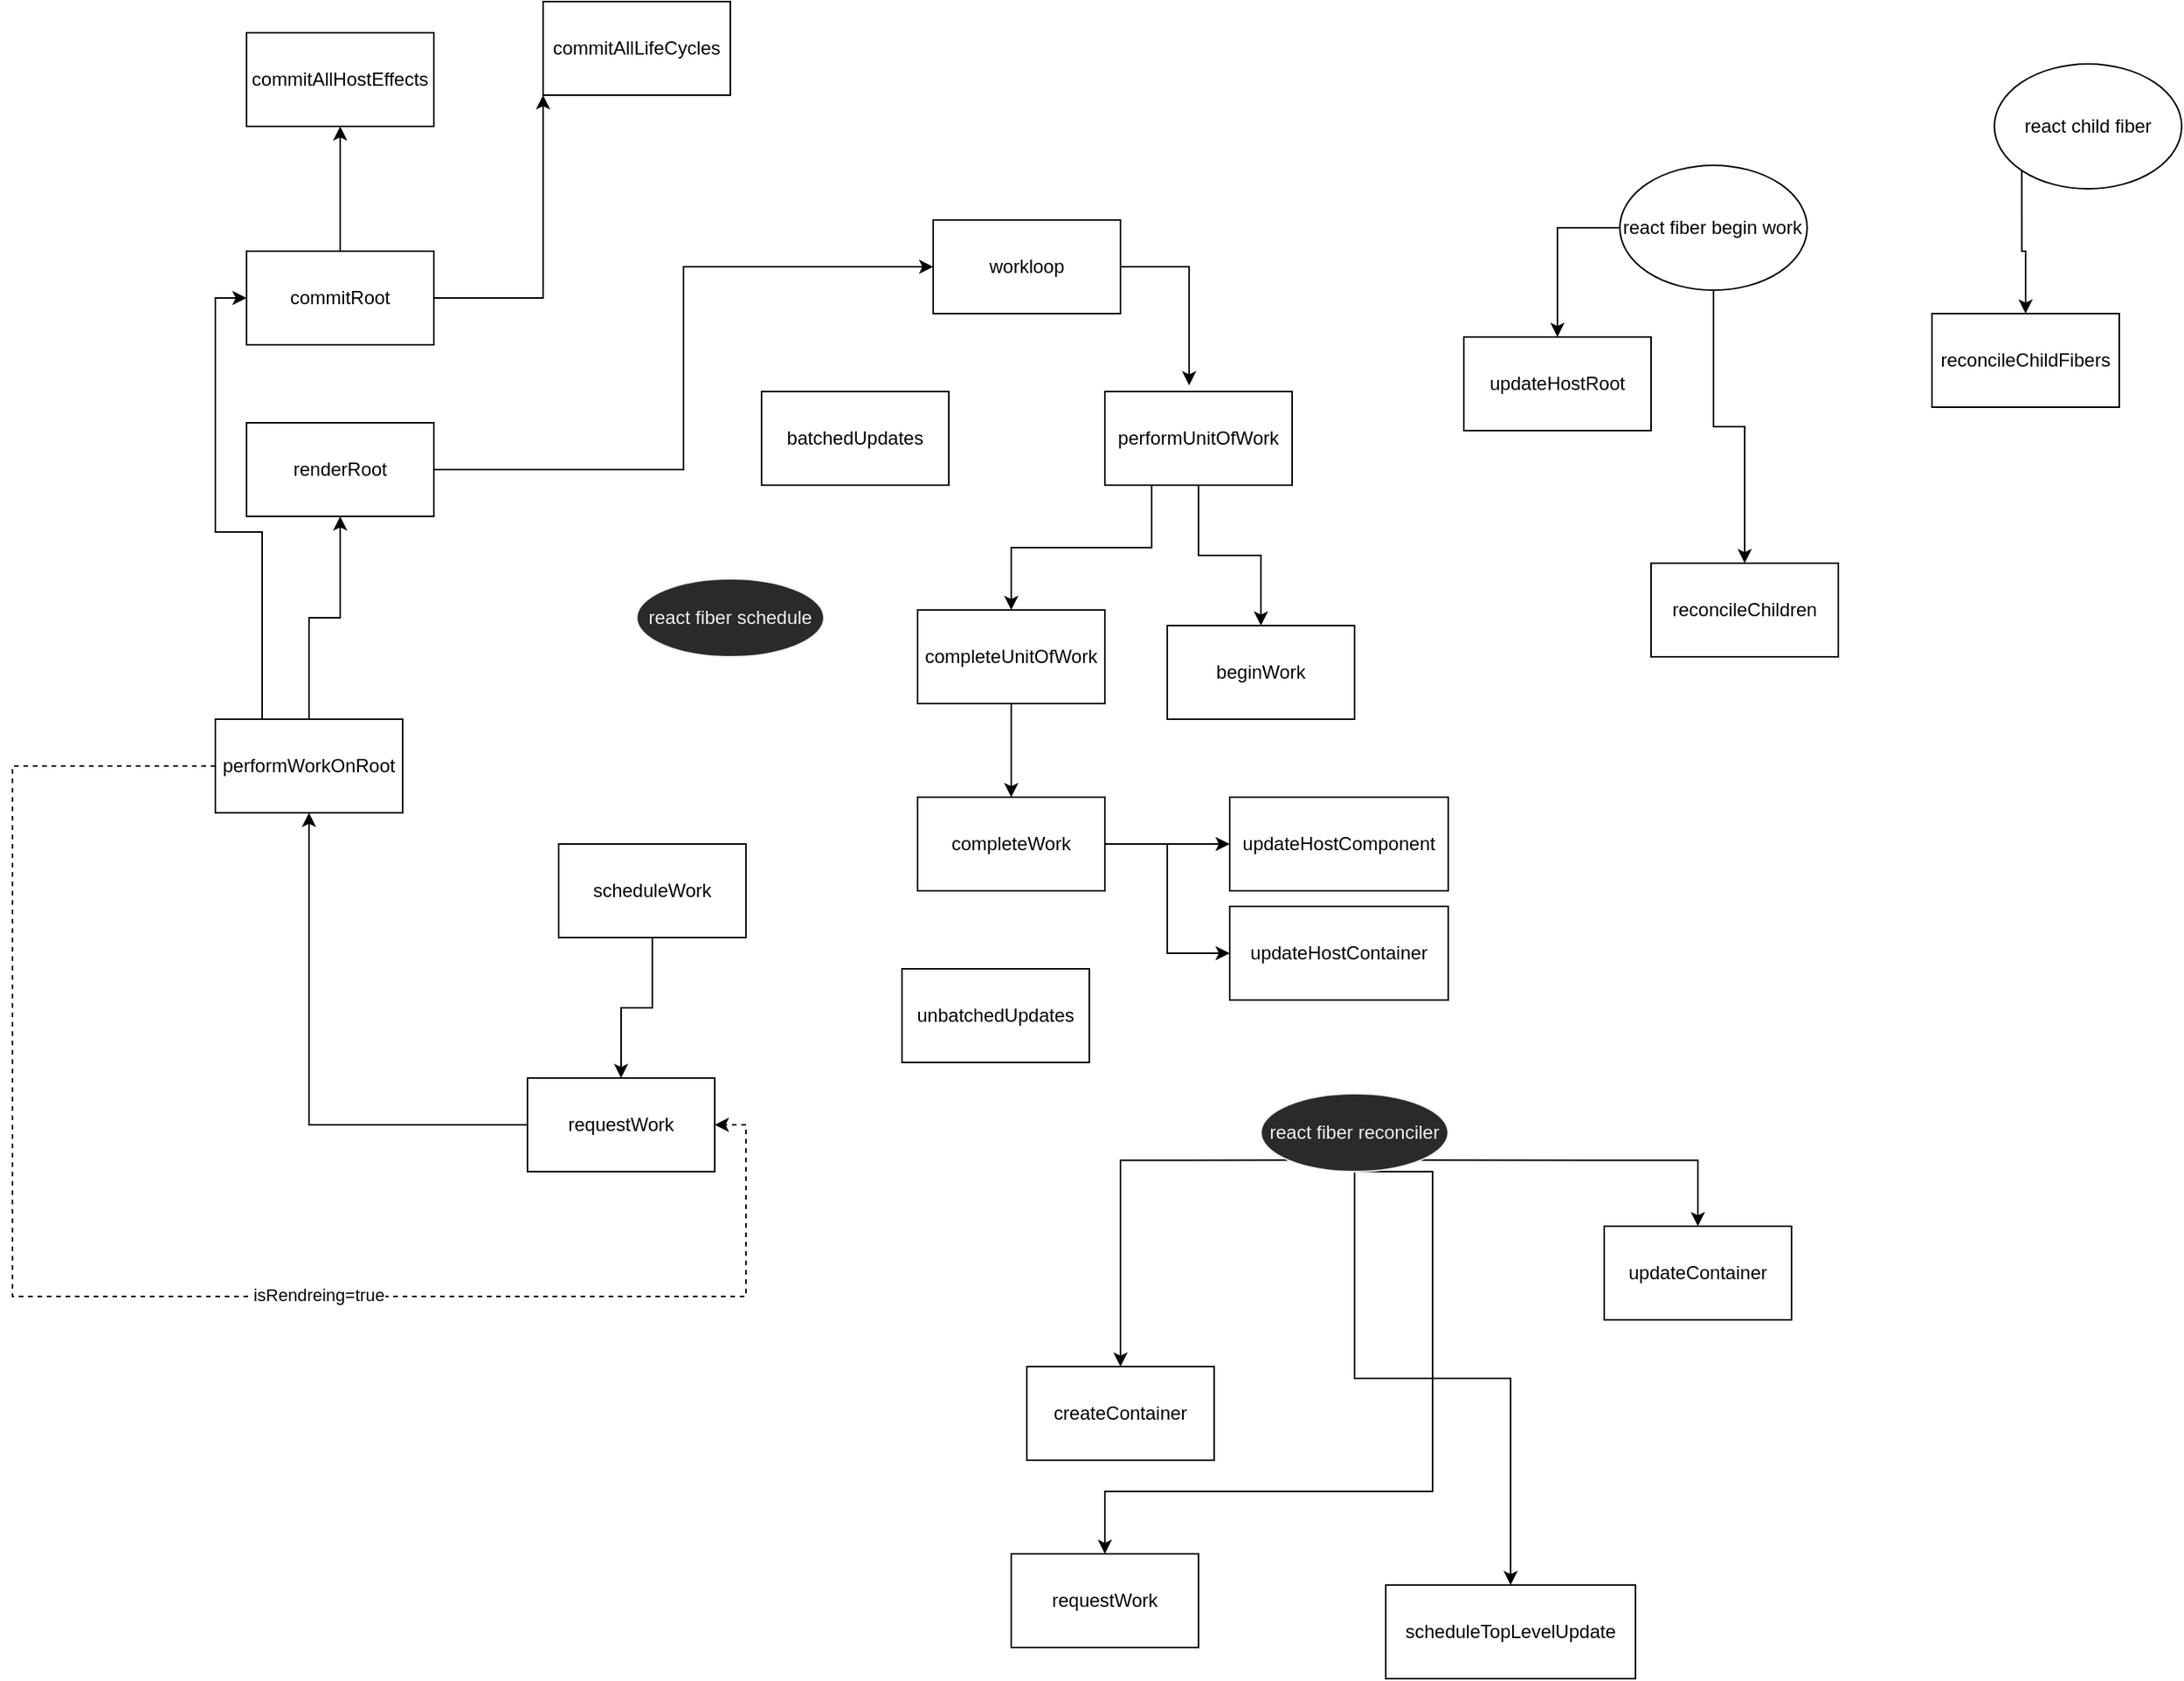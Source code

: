 <mxfile>
    <diagram id="t4Wy1dyjWYqmf6rhVwgR" name="Page-1">
        <mxGraphModel dx="2756" dy="1838" grid="1" gridSize="10" guides="1" tooltips="1" connect="1" arrows="1" fold="1" page="1" pageScale="1" pageWidth="850" pageHeight="1100" math="0" shadow="0">
            <root>
                <mxCell id="0"/>
                <mxCell id="1" parent="0"/>
                <mxCell id="76" value="react fiber schedule" style="ellipse;whiteSpace=wrap;html=1;fontFamily=Helvetica;fontSize=12;fontColor=#f0f0f0;align=center;strokeColor=#f0f0f0;fillColor=#2a2a2a;" parent="1" vertex="1">
                    <mxGeometry x="-830" y="280" width="120" height="50" as="geometry"/>
                </mxCell>
                <mxCell id="80" value="unbatchedUpdates" style="rounded=0;whiteSpace=wrap;html=1;" parent="1" vertex="1">
                    <mxGeometry x="-660" y="530" width="120" height="60" as="geometry"/>
                </mxCell>
                <mxCell id="87" style="edgeStyle=orthogonalEdgeStyle;rounded=0;orthogonalLoop=1;jettySize=auto;html=1;exitX=0;exitY=1;exitDx=0;exitDy=0;" parent="1" source="81" target="86" edge="1">
                    <mxGeometry relative="1" as="geometry"/>
                </mxCell>
                <mxCell id="89" style="edgeStyle=orthogonalEdgeStyle;rounded=0;orthogonalLoop=1;jettySize=auto;html=1;exitX=1;exitY=1;exitDx=0;exitDy=0;entryX=0.5;entryY=0;entryDx=0;entryDy=0;" parent="1" source="81" target="88" edge="1">
                    <mxGeometry relative="1" as="geometry"/>
                </mxCell>
                <mxCell id="91" style="edgeStyle=orthogonalEdgeStyle;rounded=0;orthogonalLoop=1;jettySize=auto;html=1;exitX=0.5;exitY=1;exitDx=0;exitDy=0;" parent="1" source="81" target="90" edge="1">
                    <mxGeometry relative="1" as="geometry"/>
                </mxCell>
                <mxCell id="93" style="edgeStyle=orthogonalEdgeStyle;rounded=0;orthogonalLoop=1;jettySize=auto;html=1;exitX=0.5;exitY=1;exitDx=0;exitDy=0;entryX=0.5;entryY=0;entryDx=0;entryDy=0;" parent="1" source="81" target="92" edge="1">
                    <mxGeometry relative="1" as="geometry">
                        <Array as="points">
                            <mxPoint x="-320" y="865"/>
                            <mxPoint x="-530" y="865"/>
                        </Array>
                    </mxGeometry>
                </mxCell>
                <mxCell id="81" value="react fiber reconciler" style="ellipse;whiteSpace=wrap;html=1;fontFamily=Helvetica;fontSize=12;fontColor=#f0f0f0;align=center;strokeColor=#f0f0f0;fillColor=#2a2a2a;" parent="1" vertex="1">
                    <mxGeometry x="-430" y="610" width="120" height="50" as="geometry"/>
                </mxCell>
                <mxCell id="86" value="createContainer" style="rounded=0;whiteSpace=wrap;html=1;" parent="1" vertex="1">
                    <mxGeometry x="-580" y="785" width="120" height="60" as="geometry"/>
                </mxCell>
                <mxCell id="88" value="updateContainer" style="rounded=0;whiteSpace=wrap;html=1;" parent="1" vertex="1">
                    <mxGeometry x="-210" y="695" width="120" height="60" as="geometry"/>
                </mxCell>
                <mxCell id="90" value="scheduleTopLevelUpdate" style="rounded=0;whiteSpace=wrap;html=1;" parent="1" vertex="1">
                    <mxGeometry x="-350" y="925" width="160" height="60" as="geometry"/>
                </mxCell>
                <mxCell id="92" value="requestWork" style="rounded=0;whiteSpace=wrap;html=1;" parent="1" vertex="1">
                    <mxGeometry x="-590" y="905" width="120" height="60" as="geometry"/>
                </mxCell>
                <mxCell id="126" style="edgeStyle=orthogonalEdgeStyle;rounded=0;orthogonalLoop=1;jettySize=auto;html=1;exitX=0.5;exitY=1;exitDx=0;exitDy=0;" parent="1" source="94" target="96" edge="1">
                    <mxGeometry relative="1" as="geometry"/>
                </mxCell>
                <object label="scheduleWork&lt;br&gt;" n="find root, node.return==null" id="94">
                    <mxCell style="rounded=0;whiteSpace=wrap;html=1;" parent="1" vertex="1">
                        <mxGeometry x="-880" y="450" width="120" height="60" as="geometry"/>
                    </mxCell>
                </object>
                <mxCell id="127" style="edgeStyle=orthogonalEdgeStyle;rounded=0;orthogonalLoop=1;jettySize=auto;html=1;exitX=0;exitY=0.5;exitDx=0;exitDy=0;" parent="1" source="96" target="102" edge="1">
                    <mxGeometry relative="1" as="geometry"/>
                </mxCell>
                <object label="requestWork" placeholders="1" notes="    if (isRendering) {&#10;      // Prevent reentrancy. Remaining work will be scheduled at the end of&#10;      // the currently rendering batch.&#10;      return;&#10;    }&#10;&#10;    if (isBatchingUpdates) {&#10;      // Flush work at the end of the batch.&#10;      if (isUnbatchingUpdates) {&#10;        // ...unless we're inside unbatchedUpdates, in which case we should&#10;        // flush it now.&#10;        performWorkOnRoot(root, _ReactFiberExpirationTime.Sync);&#10;      }&#10;      return;&#10;    }&#10;&#10;f (expirationTime === _ReactFiberExpirationTime.Sync) {&#10;      performWork(_ReactFiberExpirationTime.Sync, null);&#10;    }" id="96">
                    <mxCell style="rounded=0;whiteSpace=wrap;html=1;" parent="1" vertex="1">
                        <mxGeometry x="-900" y="600" width="120" height="60" as="geometry"/>
                    </mxCell>
                </object>
                <mxCell id="104" style="edgeStyle=orthogonalEdgeStyle;rounded=0;orthogonalLoop=1;jettySize=auto;html=1;exitX=0;exitY=0.5;exitDx=0;exitDy=0;entryX=1;entryY=0.5;entryDx=0;entryDy=0;dashed=1;" parent="1" source="102" target="96" edge="1">
                    <mxGeometry relative="1" as="geometry">
                        <mxPoint x="-1070.0" y="740" as="targetPoint"/>
                        <Array as="points">
                            <mxPoint x="-1230" y="400"/>
                            <mxPoint x="-1230" y="740"/>
                            <mxPoint x="-760" y="740"/>
                            <mxPoint x="-760" y="630"/>
                        </Array>
                    </mxGeometry>
                </mxCell>
                <mxCell id="105" value="isRendreing=true" style="edgeLabel;html=1;align=center;verticalAlign=middle;resizable=0;points=[];" parent="104" vertex="1" connectable="0">
                    <mxGeometry x="0.244" y="1" relative="1" as="geometry">
                        <mxPoint as="offset"/>
                    </mxGeometry>
                </mxCell>
                <mxCell id="128" style="edgeStyle=orthogonalEdgeStyle;rounded=0;orthogonalLoop=1;jettySize=auto;html=1;exitX=0.5;exitY=0;exitDx=0;exitDy=0;" parent="1" source="102" target="106" edge="1">
                    <mxGeometry relative="1" as="geometry"/>
                </mxCell>
                <mxCell id="133" style="edgeStyle=orthogonalEdgeStyle;rounded=0;orthogonalLoop=1;jettySize=auto;html=1;exitX=0.25;exitY=0;exitDx=0;exitDy=0;entryX=0;entryY=0.5;entryDx=0;entryDy=0;" parent="1" source="102" target="107" edge="1">
                    <mxGeometry relative="1" as="geometry"/>
                </mxCell>
                <mxCell id="102" value="performWorkOnRoot" style="rounded=0;whiteSpace=wrap;html=1;" parent="1" vertex="1">
                    <mxGeometry x="-1100" y="370" width="120" height="60" as="geometry"/>
                </mxCell>
                <mxCell id="129" style="edgeStyle=orthogonalEdgeStyle;rounded=0;orthogonalLoop=1;jettySize=auto;html=1;exitX=1;exitY=0.5;exitDx=0;exitDy=0;entryX=0;entryY=0.5;entryDx=0;entryDy=0;" parent="1" source="106" target="110" edge="1">
                    <mxGeometry relative="1" as="geometry"/>
                </mxCell>
                <mxCell id="106" value="renderRoot" style="rounded=0;whiteSpace=wrap;html=1;" parent="1" vertex="1">
                    <mxGeometry x="-1080" y="180" width="120" height="60" as="geometry"/>
                </mxCell>
                <mxCell id="141" value="" style="edgeStyle=orthogonalEdgeStyle;rounded=0;orthogonalLoop=1;jettySize=auto;html=1;" parent="1" source="107" target="140" edge="1">
                    <mxGeometry relative="1" as="geometry"/>
                </mxCell>
                <mxCell id="143" value="" style="edgeStyle=orthogonalEdgeStyle;rounded=0;orthogonalLoop=1;jettySize=auto;html=1;" parent="1" source="107" target="142" edge="1">
                    <mxGeometry relative="1" as="geometry">
                        <Array as="points">
                            <mxPoint x="-890" y="100"/>
                        </Array>
                    </mxGeometry>
                </mxCell>
                <mxCell id="107" value="commitRoot" style="rounded=0;whiteSpace=wrap;html=1;" parent="1" vertex="1">
                    <mxGeometry x="-1080" y="70" width="120" height="60" as="geometry"/>
                </mxCell>
                <mxCell id="130" style="edgeStyle=orthogonalEdgeStyle;rounded=0;orthogonalLoop=1;jettySize=auto;html=1;exitX=1;exitY=0.5;exitDx=0;exitDy=0;entryX=0.45;entryY=-0.067;entryDx=0;entryDy=0;entryPerimeter=0;" parent="1" source="110" target="112" edge="1">
                    <mxGeometry relative="1" as="geometry"/>
                </mxCell>
                <mxCell id="110" value="workloop" style="rounded=0;whiteSpace=wrap;html=1;" parent="1" vertex="1">
                    <mxGeometry x="-640" y="50" width="120" height="60" as="geometry"/>
                </mxCell>
                <mxCell id="131" style="edgeStyle=orthogonalEdgeStyle;rounded=0;orthogonalLoop=1;jettySize=auto;html=1;exitX=0.5;exitY=1;exitDx=0;exitDy=0;entryX=0.5;entryY=0;entryDx=0;entryDy=0;" parent="1" source="112" target="116" edge="1">
                    <mxGeometry relative="1" as="geometry"/>
                </mxCell>
                <mxCell id="132" style="edgeStyle=orthogonalEdgeStyle;rounded=0;orthogonalLoop=1;jettySize=auto;html=1;exitX=0.25;exitY=1;exitDx=0;exitDy=0;entryX=0.5;entryY=0;entryDx=0;entryDy=0;" parent="1" source="112" target="114" edge="1">
                    <mxGeometry relative="1" as="geometry"/>
                </mxCell>
                <object label="performUnitOfWork" notes="loop untile no children" id="112">
                    <mxCell style="rounded=0;whiteSpace=wrap;html=1;" parent="1" vertex="1">
                        <mxGeometry x="-530" y="160" width="120" height="60" as="geometry"/>
                    </mxCell>
                </object>
                <mxCell id="135" value="" style="edgeStyle=orthogonalEdgeStyle;rounded=0;orthogonalLoop=1;jettySize=auto;html=1;" parent="1" source="114" target="134" edge="1">
                    <mxGeometry relative="1" as="geometry"/>
                </mxCell>
                <mxCell id="114" value="completeUnitOfWork" style="rounded=0;whiteSpace=wrap;html=1;" parent="1" vertex="1">
                    <mxGeometry x="-650" y="300" width="120" height="60" as="geometry"/>
                </mxCell>
                <object label="beginWork" notes="return next node" id="116">
                    <mxCell style="rounded=0;whiteSpace=wrap;html=1;" parent="1" vertex="1">
                        <mxGeometry x="-490" y="310" width="120" height="60" as="geometry"/>
                    </mxCell>
                </object>
                <mxCell id="120" style="edgeStyle=orthogonalEdgeStyle;rounded=0;orthogonalLoop=1;jettySize=auto;html=1;exitX=0;exitY=0.5;exitDx=0;exitDy=0;entryX=0.5;entryY=0;entryDx=0;entryDy=0;" parent="1" source="118" target="119" edge="1">
                    <mxGeometry relative="1" as="geometry"/>
                </mxCell>
                <mxCell id="122" style="edgeStyle=orthogonalEdgeStyle;rounded=0;orthogonalLoop=1;jettySize=auto;html=1;exitX=0.5;exitY=1;exitDx=0;exitDy=0;" parent="1" source="118" target="121" edge="1">
                    <mxGeometry relative="1" as="geometry"/>
                </mxCell>
                <mxCell id="118" value="react fiber begin work" style="ellipse;whiteSpace=wrap;html=1;align=left;" parent="1" vertex="1">
                    <mxGeometry x="-200" y="15" width="120" height="80" as="geometry"/>
                </mxCell>
                <mxCell id="119" value="updateHostRoot" style="rounded=0;whiteSpace=wrap;html=1;" parent="1" vertex="1">
                    <mxGeometry x="-300" y="125" width="120" height="60" as="geometry"/>
                </mxCell>
                <mxCell id="121" value="reconcileChildren" style="rounded=0;whiteSpace=wrap;html=1;" parent="1" vertex="1">
                    <mxGeometry x="-180" y="270" width="120" height="60" as="geometry"/>
                </mxCell>
                <mxCell id="125" style="edgeStyle=orthogonalEdgeStyle;rounded=0;orthogonalLoop=1;jettySize=auto;html=1;exitX=0;exitY=1;exitDx=0;exitDy=0;" parent="1" source="123" target="124" edge="1">
                    <mxGeometry relative="1" as="geometry"/>
                </mxCell>
                <mxCell id="123" value="react child fiber" style="ellipse;whiteSpace=wrap;html=1;align=center;" parent="1" vertex="1">
                    <mxGeometry x="40" y="-50" width="120" height="80" as="geometry"/>
                </mxCell>
                <mxCell id="124" value="reconcileChildFibers" style="rounded=0;whiteSpace=wrap;html=1;" parent="1" vertex="1">
                    <mxGeometry y="110" width="120" height="60" as="geometry"/>
                </mxCell>
                <mxCell id="137" value="" style="edgeStyle=orthogonalEdgeStyle;rounded=0;orthogonalLoop=1;jettySize=auto;html=1;" parent="1" source="134" target="136" edge="1">
                    <mxGeometry relative="1" as="geometry"/>
                </mxCell>
                <mxCell id="139" style="edgeStyle=orthogonalEdgeStyle;rounded=0;orthogonalLoop=1;jettySize=auto;html=1;exitX=1;exitY=0.5;exitDx=0;exitDy=0;entryX=0;entryY=0.5;entryDx=0;entryDy=0;" parent="1" source="134" target="138" edge="1">
                    <mxGeometry relative="1" as="geometry"/>
                </mxCell>
                <mxCell id="134" value="completeWork" style="rounded=0;whiteSpace=wrap;html=1;" parent="1" vertex="1">
                    <mxGeometry x="-650" y="420" width="120" height="60" as="geometry"/>
                </mxCell>
                <object label="updateHostComponent" n="mount instance to stateNode" id="136">
                    <mxCell style="rounded=0;whiteSpace=wrap;html=1;" parent="1" vertex="1">
                        <mxGeometry x="-450" y="420" width="140" height="60" as="geometry"/>
                    </mxCell>
                </object>
                <object label="updateHostContainer" n="do nothing" id="138">
                    <mxCell style="rounded=0;whiteSpace=wrap;html=1;" parent="1" vertex="1">
                        <mxGeometry x="-450" y="490" width="140" height="60" as="geometry"/>
                    </mxCell>
                </object>
                <mxCell id="140" value="commitAllHostEffects" style="rounded=0;whiteSpace=wrap;html=1;" parent="1" vertex="1">
                    <mxGeometry x="-1080" y="-70" width="120" height="60" as="geometry"/>
                </mxCell>
                <mxCell id="142" value="commitAllLifeCycles" style="rounded=0;whiteSpace=wrap;html=1;" parent="1" vertex="1">
                    <mxGeometry x="-890" y="-90" width="120" height="60" as="geometry"/>
                </mxCell>
                <mxCell id="144" value="batchedUpdates" style="rounded=0;whiteSpace=wrap;html=1;" vertex="1" parent="1">
                    <mxGeometry x="-750" y="160" width="120" height="60" as="geometry"/>
                </mxCell>
            </root>
        </mxGraphModel>
    </diagram>
</mxfile>